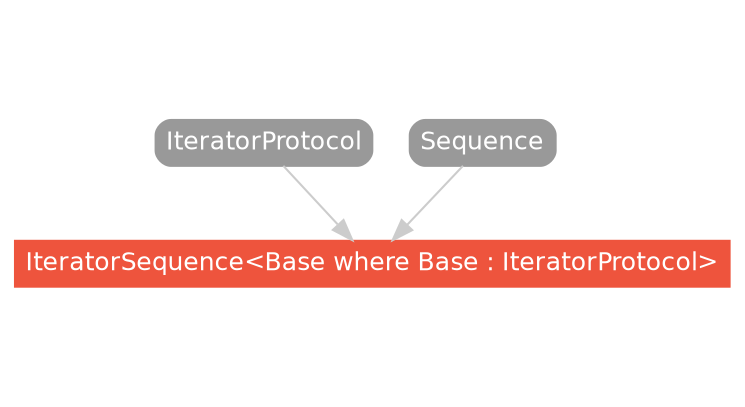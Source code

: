 strict digraph "IteratorSequence<Base where Base : IteratorProtocol> - Type Hierarchy - SwiftDoc.org" {
    pad="0.1,0.8"
    node [shape=box, style="filled,rounded", color="#999999", fillcolor="#999999", fontcolor=white, fontname=Helvetica, fontnames="Helvetica,sansserif", fontsize=12, margin="0.07,0.05", height="0.3"]
    edge [color="#cccccc"]
    "IteratorProtocol" [URL="/protocol/IteratorProtocol/hierarchy/"]
    "IteratorSequence<Base where Base : IteratorProtocol>" [URL="/type/IteratorSequence/", style="filled", fillcolor="#ee543d", color="#ee543d"]
    "Sequence" [URL="/protocol/Sequence/hierarchy/"]    "IteratorProtocol" -> "IteratorSequence<Base where Base : IteratorProtocol>"
    "Sequence" -> "IteratorSequence<Base where Base : IteratorProtocol>"
    subgraph Types {
        rank = max; "IteratorSequence<Base where Base : IteratorProtocol>";
    }
}